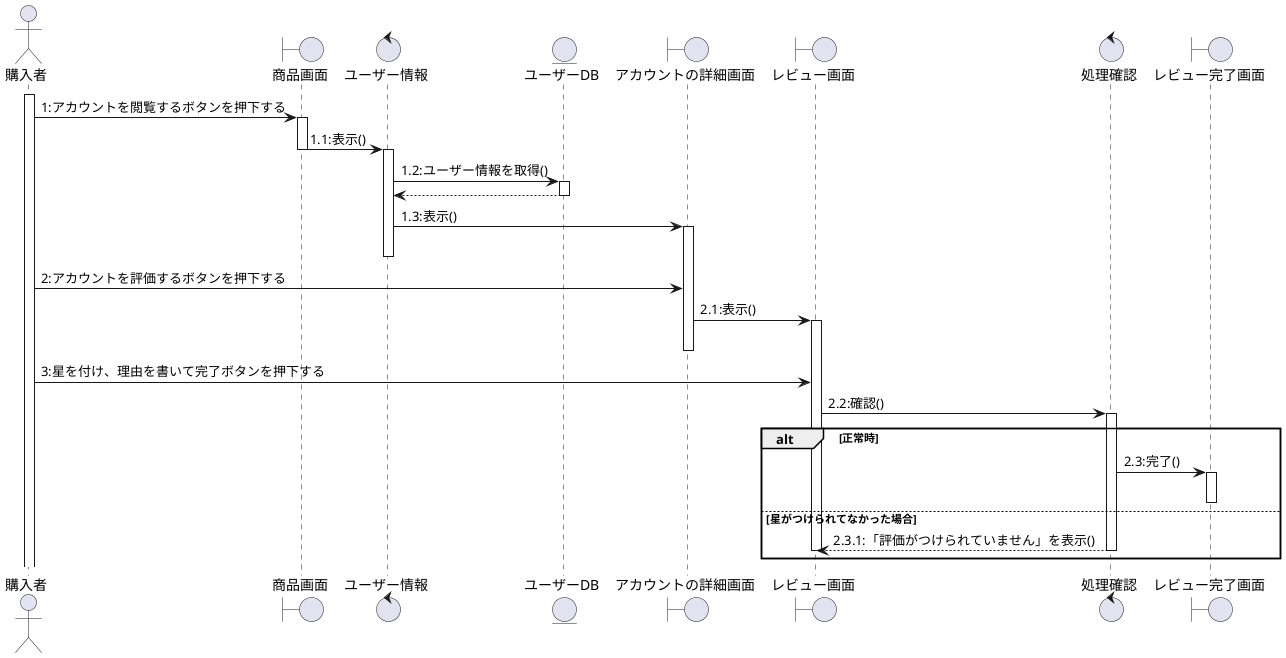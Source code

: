 @startuml

actor 購入者
boundary 商品画面
control ユーザー情報
entity ユーザーDB
boundary アカウントの詳細画面
boundary レビュー画面
control 処理確認
boundary レビュー完了画面

activate 購入者
購入者 -> 商品画面:1:アカウントを閲覧するボタンを押下する
activate 商品画面
商品画面 -> ユーザー情報:1.1:表示()
deactivate  商品画面
activate ユーザー情報
ユーザー情報 -> ユーザーDB:1.2:ユーザー情報を取得()
activate ユーザーDB
ユーザーDB --> ユーザー情報:
deactivate ユーザーDB
ユーザー情報 -> アカウントの詳細画面:1.3:表示()
activate アカウントの詳細画面
deactivate ユーザー情報

購入者 -> アカウントの詳細画面:2:アカウントを評価するボタンを押下する
アカウントの詳細画面 -> レビュー画面:2.1:表示()
activate レビュー画面
deactivate アカウントの詳細画面
購入者 -> レビュー画面:3:星を付け、理由を書いて完了ボタンを押下する
レビュー画面 -> 処理確認:2.2:確認()
activate 処理確認
alt 正常時
    処理確認 -> レビュー完了画面:2.3:完了()
    activate レビュー完了画面
    deactivate レビュー完了画面
else 星がつけられてなかった場合
    処理確認 --> レビュー画面:2.3.1:「評価がつけられていません」を表示()
    deactivate レビュー画面
    deactivate 処理確認
end

